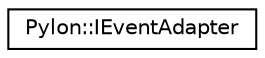 digraph "Graphical Class Hierarchy"
{
  edge [fontname="Helvetica",fontsize="10",labelfontname="Helvetica",labelfontsize="10"];
  node [fontname="Helvetica",fontsize="10",shape=record];
  rankdir="LR";
  Node1 [label="Pylon::IEventAdapter",height=0.2,width=0.4,color="black", fillcolor="white", style="filled",URL="$struct_pylon_1_1_i_event_adapter.html",tooltip="Low Level API: IEventAdapter delivers event messages to ports. "];
}
